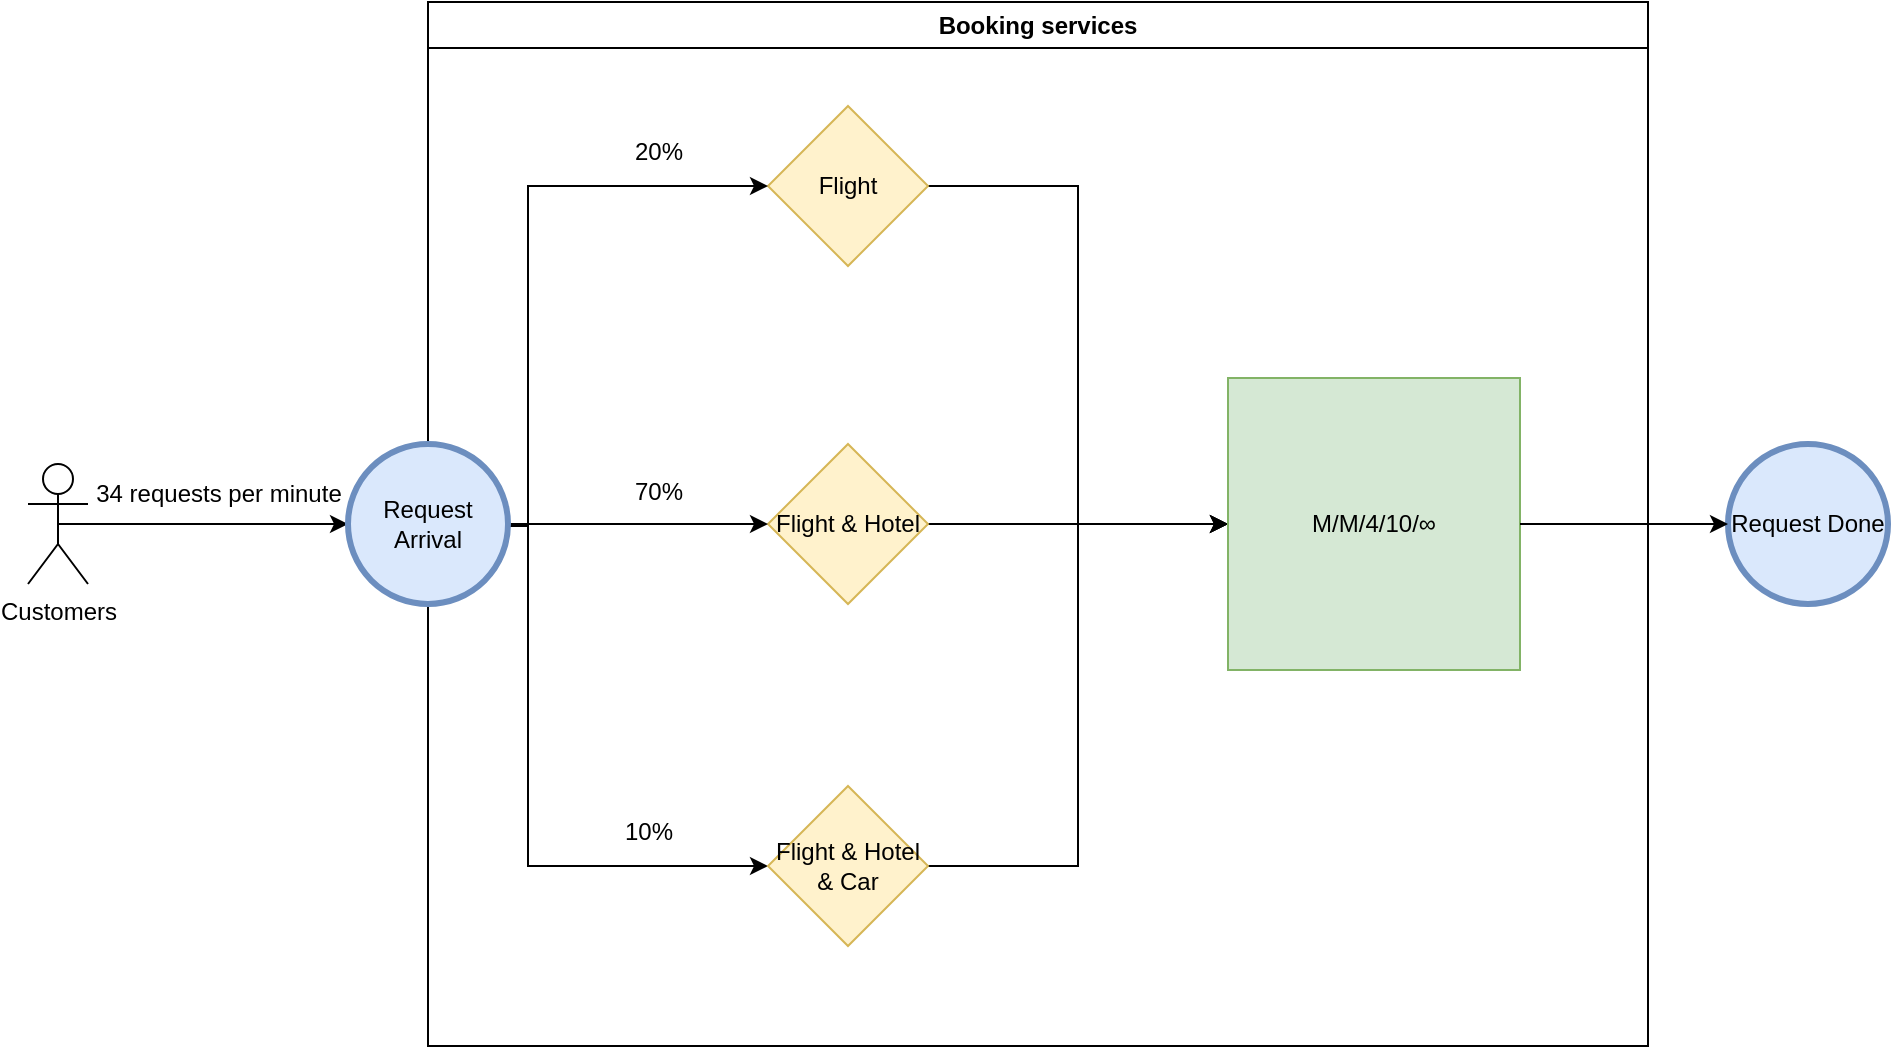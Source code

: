 <mxfile version="24.8.3">
  <diagram name="Page-1" id="OWpP5Db1pUOqhEzmtefg">
    <mxGraphModel dx="1242" dy="785" grid="1" gridSize="10" guides="1" tooltips="1" connect="1" arrows="1" fold="1" page="1" pageScale="1" pageWidth="850" pageHeight="1100" math="0" shadow="0">
      <root>
        <mxCell id="0" />
        <mxCell id="1" parent="0" />
        <mxCell id="Y3fwjekPdxdlOcdFAqla-1" value="" style="endArrow=classic;html=1;rounded=0;exitX=0.5;exitY=0.5;exitDx=0;exitDy=0;exitPerimeter=0;entryX=0;entryY=0.5;entryDx=0;entryDy=0;" edge="1" parent="1" source="Y3fwjekPdxdlOcdFAqla-24" target="Y3fwjekPdxdlOcdFAqla-6">
          <mxGeometry width="50" height="50" relative="1" as="geometry">
            <mxPoint x="120" y="360" as="sourcePoint" />
            <mxPoint x="280" y="420" as="targetPoint" />
          </mxGeometry>
        </mxCell>
        <mxCell id="Y3fwjekPdxdlOcdFAqla-2" value="34 requests per minute" style="text;html=1;align=center;verticalAlign=middle;resizable=0;points=[];autosize=1;strokeColor=none;fillColor=none;" vertex="1" parent="1">
          <mxGeometry x="90" y="389" width="150" height="30" as="geometry" />
        </mxCell>
        <mxCell id="Y3fwjekPdxdlOcdFAqla-3" value="Customers" style="shape=umlActor;verticalLabelPosition=bottom;verticalAlign=top;html=1;outlineConnect=0;" vertex="1" parent="1">
          <mxGeometry x="70" y="389" width="30" height="60" as="geometry" />
        </mxCell>
        <mxCell id="Y3fwjekPdxdlOcdFAqla-6" value="Booking services" style="swimlane;whiteSpace=wrap;html=1;" vertex="1" parent="1">
          <mxGeometry x="270" y="158" width="610" height="522" as="geometry" />
        </mxCell>
        <mxCell id="Y3fwjekPdxdlOcdFAqla-17" style="edgeStyle=orthogonalEdgeStyle;rounded=0;orthogonalLoop=1;jettySize=auto;html=1;entryX=0;entryY=0.5;entryDx=0;entryDy=0;" edge="1" parent="Y3fwjekPdxdlOcdFAqla-6" source="Y3fwjekPdxdlOcdFAqla-7" target="Y3fwjekPdxdlOcdFAqla-16">
          <mxGeometry relative="1" as="geometry" />
        </mxCell>
        <mxCell id="Y3fwjekPdxdlOcdFAqla-7" value="Flight" style="rhombus;whiteSpace=wrap;html=1;fillColor=#fff2cc;strokeColor=#d6b656;" vertex="1" parent="Y3fwjekPdxdlOcdFAqla-6">
          <mxGeometry x="170" y="52" width="80" height="80" as="geometry" />
        </mxCell>
        <mxCell id="Y3fwjekPdxdlOcdFAqla-8" style="edgeStyle=orthogonalEdgeStyle;rounded=0;orthogonalLoop=1;jettySize=auto;html=1;exitX=0;exitY=0.5;exitDx=0;exitDy=0;entryX=0;entryY=0.5;entryDx=0;entryDy=0;" edge="1" parent="Y3fwjekPdxdlOcdFAqla-6" source="Y3fwjekPdxdlOcdFAqla-6" target="Y3fwjekPdxdlOcdFAqla-7">
          <mxGeometry relative="1" as="geometry">
            <Array as="points">
              <mxPoint x="50" y="261" />
              <mxPoint x="50" y="92" />
            </Array>
          </mxGeometry>
        </mxCell>
        <mxCell id="Y3fwjekPdxdlOcdFAqla-18" style="edgeStyle=orthogonalEdgeStyle;rounded=0;orthogonalLoop=1;jettySize=auto;html=1;" edge="1" parent="Y3fwjekPdxdlOcdFAqla-6" source="Y3fwjekPdxdlOcdFAqla-9" target="Y3fwjekPdxdlOcdFAqla-16">
          <mxGeometry relative="1" as="geometry" />
        </mxCell>
        <mxCell id="Y3fwjekPdxdlOcdFAqla-9" value="Flight &amp;amp; Hotel" style="rhombus;whiteSpace=wrap;html=1;fillColor=#fff2cc;strokeColor=#d6b656;" vertex="1" parent="Y3fwjekPdxdlOcdFAqla-6">
          <mxGeometry x="170" y="221" width="80" height="80" as="geometry" />
        </mxCell>
        <mxCell id="Y3fwjekPdxdlOcdFAqla-12" style="edgeStyle=orthogonalEdgeStyle;rounded=0;orthogonalLoop=1;jettySize=auto;html=1;entryX=0;entryY=0.5;entryDx=0;entryDy=0;startArrow=classic;startFill=1;exitX=0;exitY=0.5;exitDx=0;exitDy=0;endArrow=none;endFill=0;" edge="1" parent="Y3fwjekPdxdlOcdFAqla-6" source="Y3fwjekPdxdlOcdFAqla-10" target="Y3fwjekPdxdlOcdFAqla-6">
          <mxGeometry relative="1" as="geometry">
            <mxPoint x="100" y="453" as="sourcePoint" />
            <mxPoint x="-70" y="282" as="targetPoint" />
            <Array as="points">
              <mxPoint x="50" y="432" />
              <mxPoint x="50" y="262" />
            </Array>
          </mxGeometry>
        </mxCell>
        <mxCell id="Y3fwjekPdxdlOcdFAqla-19" style="edgeStyle=orthogonalEdgeStyle;rounded=0;orthogonalLoop=1;jettySize=auto;html=1;entryX=0;entryY=0.5;entryDx=0;entryDy=0;" edge="1" parent="Y3fwjekPdxdlOcdFAqla-6" source="Y3fwjekPdxdlOcdFAqla-10" target="Y3fwjekPdxdlOcdFAqla-16">
          <mxGeometry relative="1" as="geometry" />
        </mxCell>
        <mxCell id="Y3fwjekPdxdlOcdFAqla-10" value="Flight &amp;amp; Hotel &amp;amp; Car" style="rhombus;whiteSpace=wrap;html=1;fillColor=#fff2cc;strokeColor=#d6b656;" vertex="1" parent="Y3fwjekPdxdlOcdFAqla-6">
          <mxGeometry x="170" y="392" width="80" height="80" as="geometry" />
        </mxCell>
        <mxCell id="Y3fwjekPdxdlOcdFAqla-11" style="edgeStyle=orthogonalEdgeStyle;rounded=0;orthogonalLoop=1;jettySize=auto;html=1;exitX=0;exitY=0.5;exitDx=0;exitDy=0;entryX=0;entryY=0.5;entryDx=0;entryDy=0;" edge="1" parent="Y3fwjekPdxdlOcdFAqla-6" source="Y3fwjekPdxdlOcdFAqla-6" target="Y3fwjekPdxdlOcdFAqla-9">
          <mxGeometry relative="1" as="geometry">
            <Array as="points">
              <mxPoint x="170" y="261" />
            </Array>
          </mxGeometry>
        </mxCell>
        <mxCell id="Y3fwjekPdxdlOcdFAqla-13" value="20%" style="text;html=1;align=center;verticalAlign=middle;resizable=0;points=[];autosize=1;strokeColor=none;fillColor=none;" vertex="1" parent="Y3fwjekPdxdlOcdFAqla-6">
          <mxGeometry x="90" y="60" width="50" height="30" as="geometry" />
        </mxCell>
        <mxCell id="Y3fwjekPdxdlOcdFAqla-14" value="70%" style="text;html=1;align=center;verticalAlign=middle;resizable=0;points=[];autosize=1;strokeColor=none;fillColor=none;" vertex="1" parent="Y3fwjekPdxdlOcdFAqla-6">
          <mxGeometry x="90" y="230" width="50" height="30" as="geometry" />
        </mxCell>
        <mxCell id="Y3fwjekPdxdlOcdFAqla-16" value="M/M/4/10/∞" style="whiteSpace=wrap;html=1;aspect=fixed;fillColor=#d5e8d4;strokeColor=#82b366;" vertex="1" parent="Y3fwjekPdxdlOcdFAqla-6">
          <mxGeometry x="400" y="188" width="146" height="146" as="geometry" />
        </mxCell>
        <mxCell id="Y3fwjekPdxdlOcdFAqla-15" value="10%" style="text;html=1;align=center;verticalAlign=middle;resizable=0;points=[];autosize=1;strokeColor=none;fillColor=none;" vertex="1" parent="1">
          <mxGeometry x="355" y="558" width="50" height="30" as="geometry" />
        </mxCell>
        <mxCell id="Y3fwjekPdxdlOcdFAqla-22" value="Request Done" style="ellipse;whiteSpace=wrap;html=1;fillColor=#dae8fc;strokeColor=#6c8ebf;strokeWidth=3;" vertex="1" parent="1">
          <mxGeometry x="920" y="379" width="80" height="80" as="geometry" />
        </mxCell>
        <mxCell id="Y3fwjekPdxdlOcdFAqla-23" value="" style="edgeStyle=orthogonalEdgeStyle;rounded=0;orthogonalLoop=1;jettySize=auto;html=1;" edge="1" parent="1" source="Y3fwjekPdxdlOcdFAqla-16" target="Y3fwjekPdxdlOcdFAqla-22">
          <mxGeometry relative="1" as="geometry" />
        </mxCell>
        <mxCell id="Y3fwjekPdxdlOcdFAqla-25" value="" style="endArrow=classic;html=1;rounded=0;exitX=0.5;exitY=0.5;exitDx=0;exitDy=0;exitPerimeter=0;entryX=0;entryY=0.5;entryDx=0;entryDy=0;" edge="1" parent="1" source="Y3fwjekPdxdlOcdFAqla-3" target="Y3fwjekPdxdlOcdFAqla-24">
          <mxGeometry width="50" height="50" relative="1" as="geometry">
            <mxPoint x="85" y="419" as="sourcePoint" />
            <mxPoint x="270" y="419" as="targetPoint" />
          </mxGeometry>
        </mxCell>
        <mxCell id="Y3fwjekPdxdlOcdFAqla-24" value="Request Arrival" style="ellipse;whiteSpace=wrap;html=1;fillColor=#dae8fc;strokeColor=#6c8ebf;strokeWidth=3;" vertex="1" parent="1">
          <mxGeometry x="230" y="379" width="80" height="80" as="geometry" />
        </mxCell>
      </root>
    </mxGraphModel>
  </diagram>
</mxfile>
